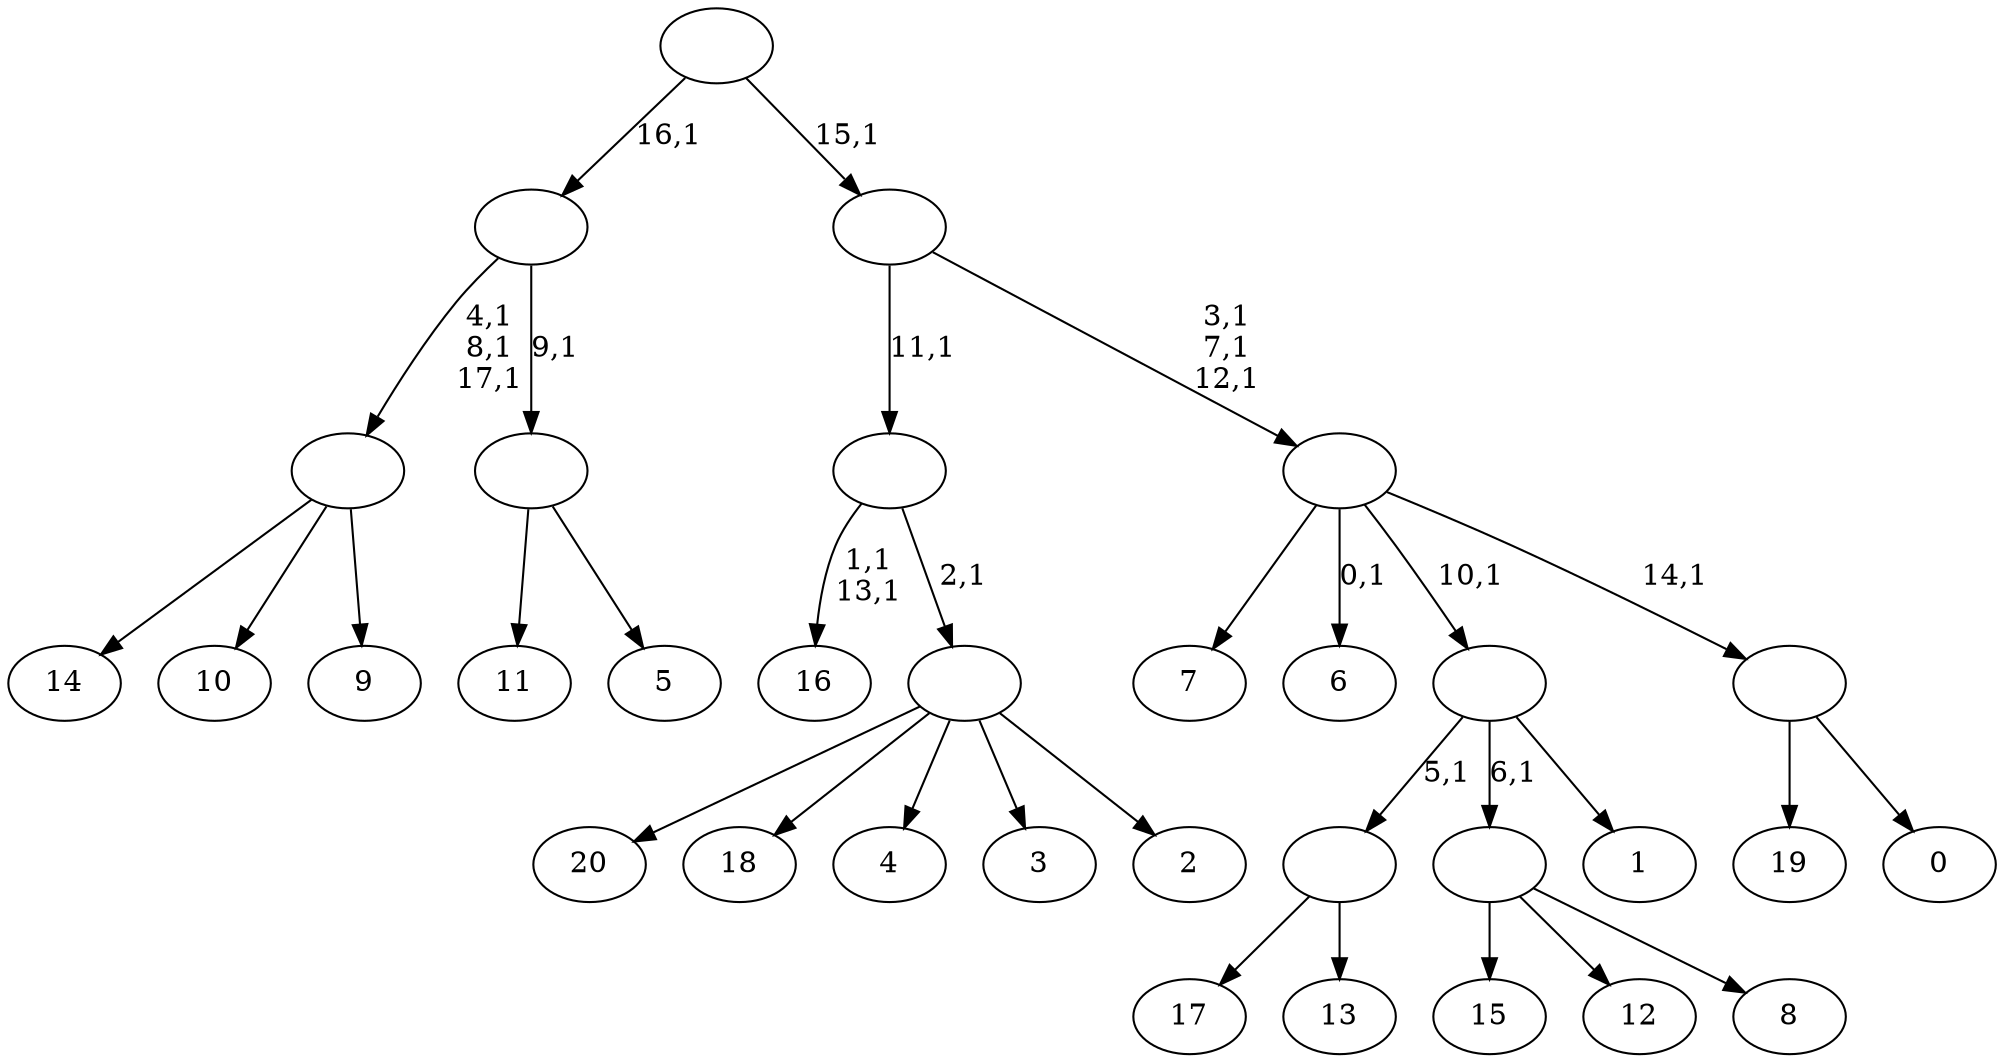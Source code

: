 digraph T {
	39 [label="20"]
	38 [label="19"]
	37 [label="18"]
	36 [label="17"]
	35 [label="16"]
	32 [label="15"]
	31 [label="14"]
	30 [label="13"]
	29 [label=""]
	28 [label="12"]
	27 [label="11"]
	26 [label="10"]
	25 [label="9"]
	24 [label=""]
	21 [label="8"]
	20 [label=""]
	19 [label="7"]
	18 [label="6"]
	16 [label="5"]
	15 [label=""]
	14 [label=""]
	13 [label="4"]
	12 [label="3"]
	11 [label="2"]
	10 [label=""]
	9 [label=""]
	8 [label="1"]
	7 [label=""]
	6 [label="0"]
	5 [label=""]
	4 [label=""]
	1 [label=""]
	0 [label=""]
	29 -> 36 [label=""]
	29 -> 30 [label=""]
	24 -> 31 [label=""]
	24 -> 26 [label=""]
	24 -> 25 [label=""]
	20 -> 32 [label=""]
	20 -> 28 [label=""]
	20 -> 21 [label=""]
	15 -> 27 [label=""]
	15 -> 16 [label=""]
	14 -> 24 [label="4,1\n8,1\n17,1"]
	14 -> 15 [label="9,1"]
	10 -> 39 [label=""]
	10 -> 37 [label=""]
	10 -> 13 [label=""]
	10 -> 12 [label=""]
	10 -> 11 [label=""]
	9 -> 35 [label="1,1\n13,1"]
	9 -> 10 [label="2,1"]
	7 -> 29 [label="5,1"]
	7 -> 20 [label="6,1"]
	7 -> 8 [label=""]
	5 -> 38 [label=""]
	5 -> 6 [label=""]
	4 -> 18 [label="0,1"]
	4 -> 19 [label=""]
	4 -> 7 [label="10,1"]
	4 -> 5 [label="14,1"]
	1 -> 4 [label="3,1\n7,1\n12,1"]
	1 -> 9 [label="11,1"]
	0 -> 14 [label="16,1"]
	0 -> 1 [label="15,1"]
}
